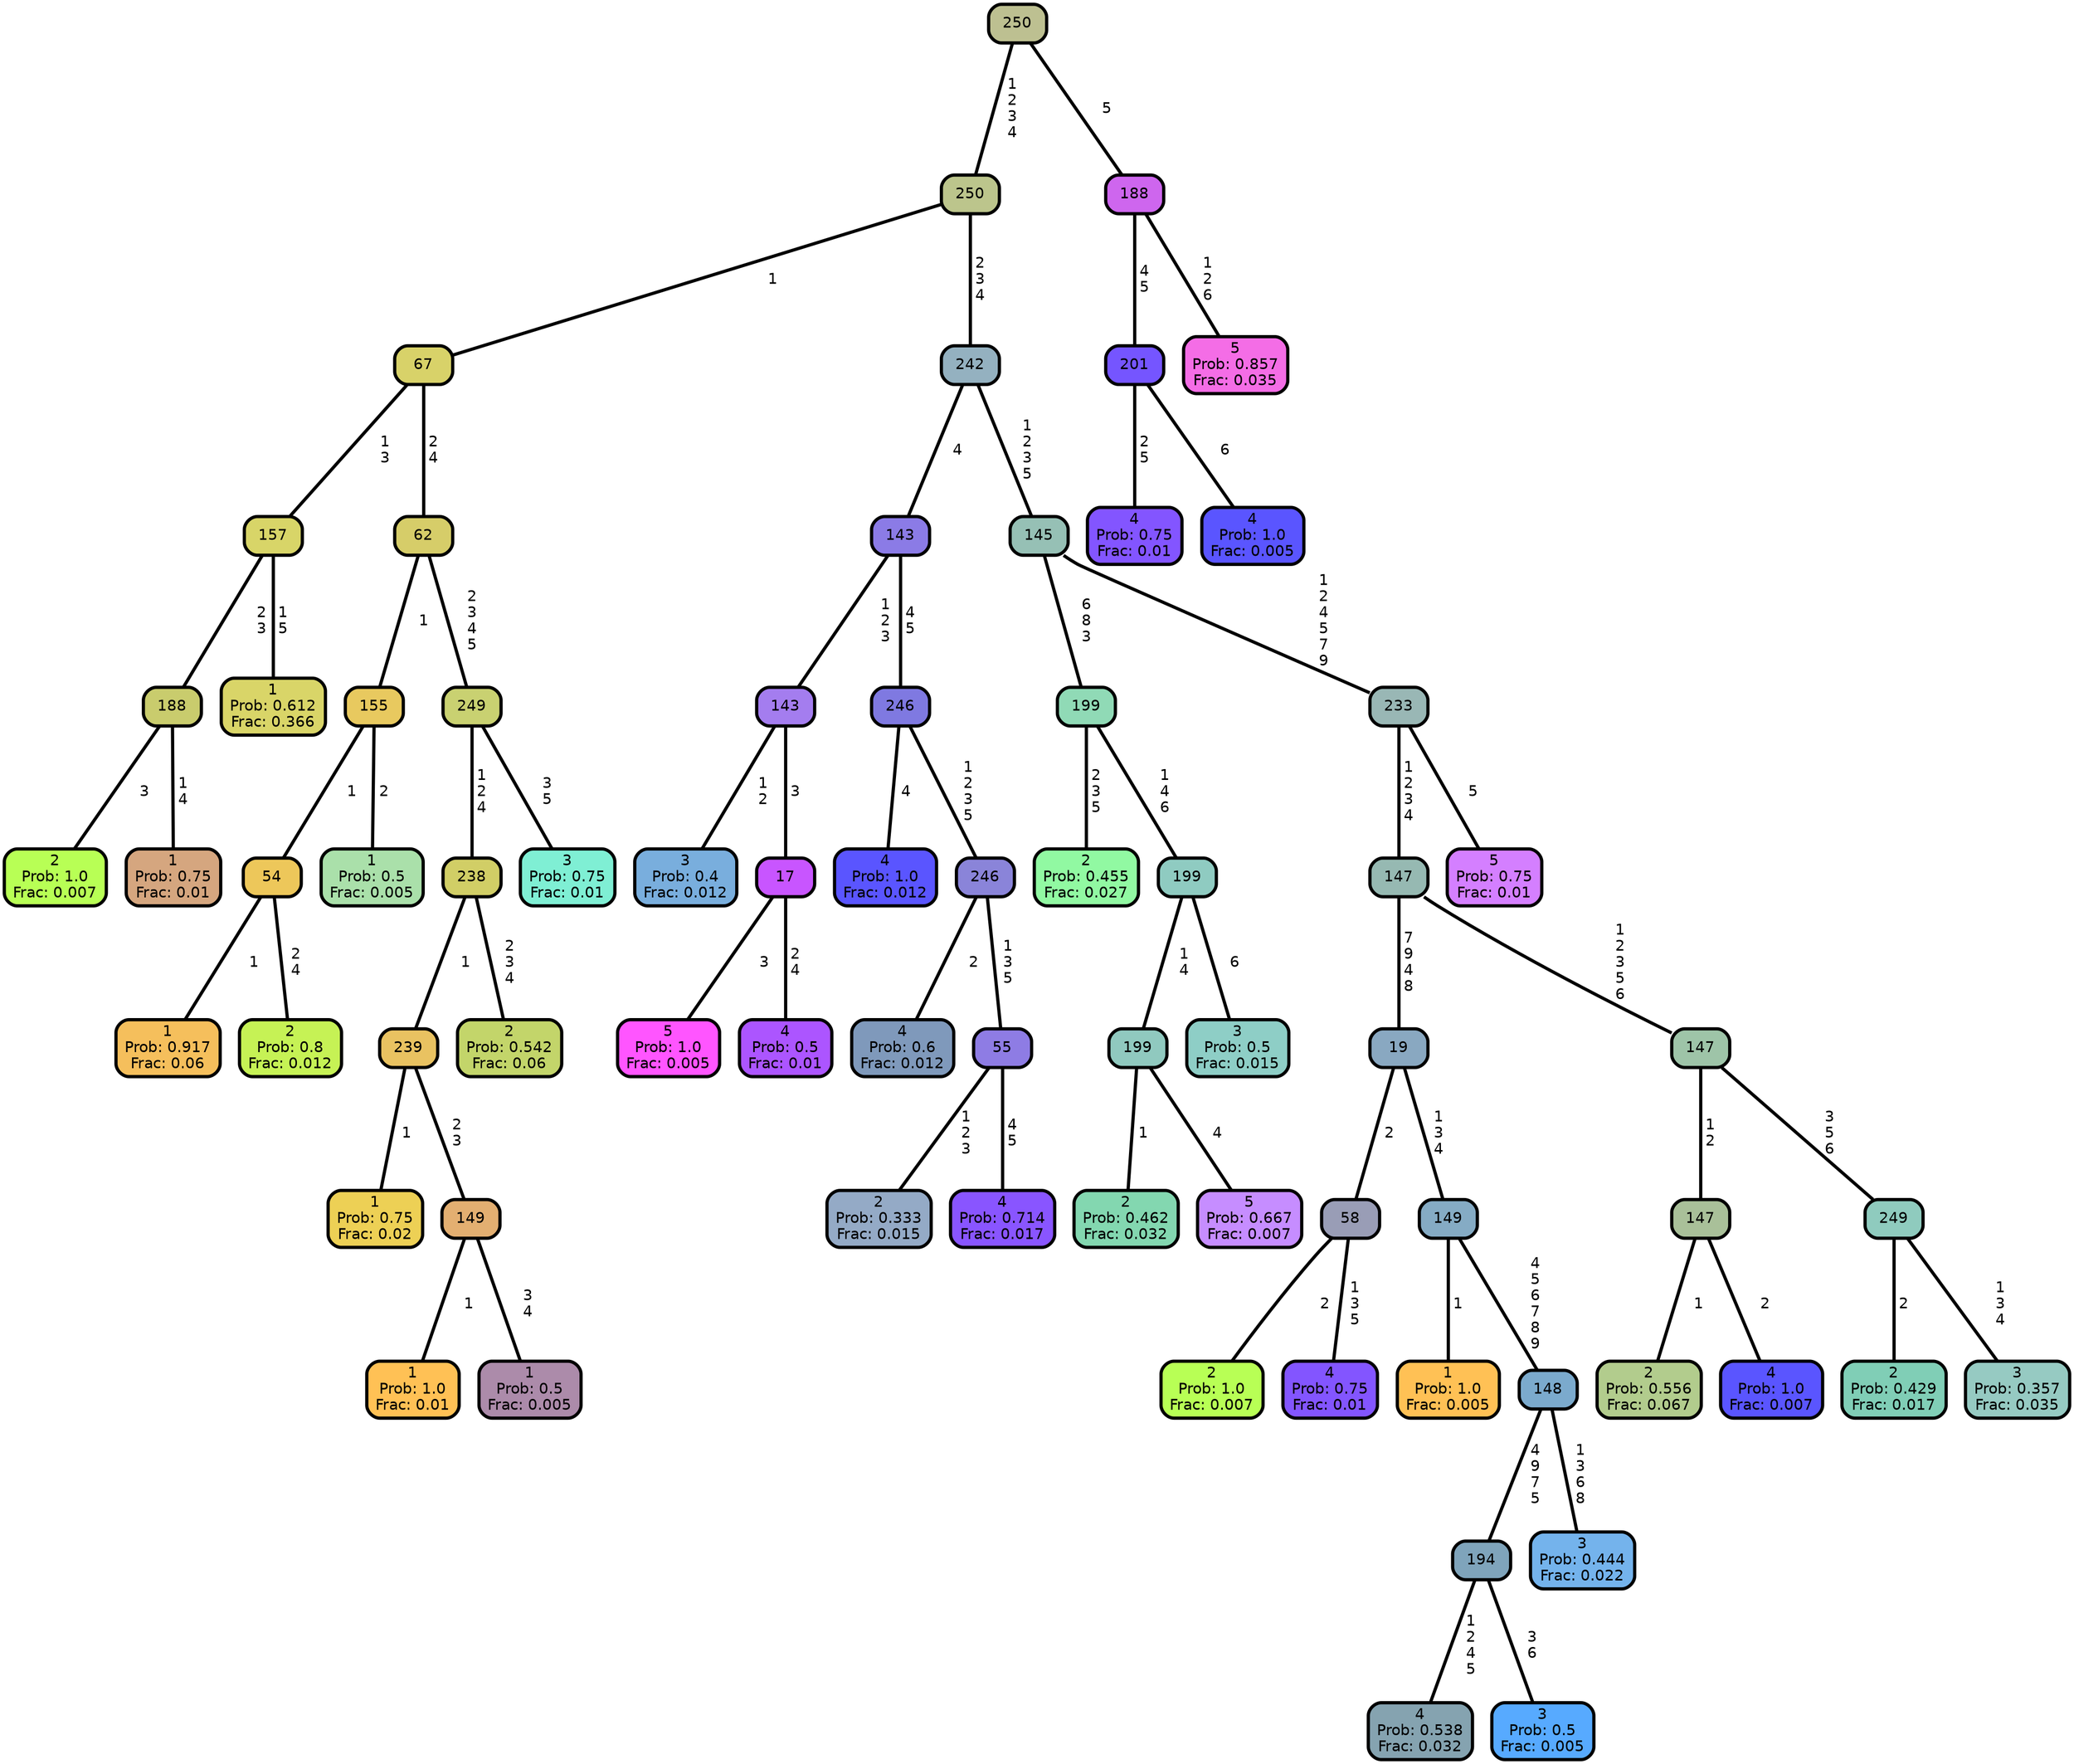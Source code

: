 graph Tree {
node [shape=box, style="filled, rounded",color="black",penwidth="3",fontcolor="black",                 fontname=helvetica] ;
graph [ranksep="0 equally", splines=straight,                 bgcolor=transparent, dpi=200] ;
edge [fontname=helvetica, color=black] ;
0 [label="2
Prob: 1.0
Frac: 0.007", fillcolor="#b8ff55"] ;
1 [label="188", fillcolor="#c9cc6d"] ;
2 [label="1
Prob: 0.75
Frac: 0.01", fillcolor="#d5a67f"] ;
3 [label="157", fillcolor="#d8d568"] ;
4 [label="1
Prob: 0.612
Frac: 0.366", fillcolor="#d9d568"] ;
5 [label="67", fillcolor="#d8d269"] ;
6 [label="1
Prob: 0.917
Frac: 0.06", fillcolor="#f5bf5c"] ;
7 [label="54", fillcolor="#edc75a"] ;
8 [label="2
Prob: 0.8
Frac: 0.012", fillcolor="#c6f255"] ;
9 [label="155", fillcolor="#e8c95f"] ;
10 [label="1
Prob: 0.5
Frac: 0.005", fillcolor="#aae0aa"] ;
11 [label="62", fillcolor="#d6cd69"] ;
12 [label="1
Prob: 0.75
Frac: 0.02", fillcolor="#edd055"] ;
13 [label="239", fillcolor="#e9c261"] ;
14 [label="1
Prob: 1.0
Frac: 0.01", fillcolor="#ffc155"] ;
15 [label="149", fillcolor="#e3af71"] ;
16 [label="1
Prob: 0.5
Frac: 0.005", fillcolor="#ac8baa"] ;
17 [label="238", fillcolor="#d1ce66"] ;
18 [label="2
Prob: 0.542
Frac: 0.06", fillcolor="#c3d56a"] ;
19 [label="249", fillcolor="#c9d171"] ;
20 [label="3
Prob: 0.75
Frac: 0.01", fillcolor="#7fefd4"] ;
21 [label="250", fillcolor="#bcc58c"] ;
22 [label="3
Prob: 0.4
Frac: 0.012", fillcolor="#79aedd"] ;
23 [label="143", fillcolor="#a47def"] ;
24 [label="5
Prob: 1.0
Frac: 0.005", fillcolor="#ff55ff"] ;
25 [label="17", fillcolor="#c855ff"] ;
26 [label="4
Prob: 0.5
Frac: 0.01", fillcolor="#ac55ff"] ;
27 [label="143", fillcolor="#8b7be6"] ;
28 [label="4
Prob: 1.0
Frac: 0.012", fillcolor="#5a55ff"] ;
29 [label="246", fillcolor="#7f79e1"] ;
30 [label="4
Prob: 0.6
Frac: 0.012", fillcolor="#7f99bb"] ;
31 [label="246", fillcolor="#8a84d9"] ;
32 [label="2
Prob: 0.333
Frac: 0.015", fillcolor="#94aac6"] ;
33 [label="55", fillcolor="#8e7ce4"] ;
34 [label="4
Prob: 0.714
Frac: 0.017", fillcolor="#8955ff"] ;
35 [label="242", fillcolor="#94b1c0"] ;
36 [label="2
Prob: 0.455
Frac: 0.027", fillcolor="#91f9a2"] ;
37 [label="199", fillcolor="#90dab6"] ;
38 [label="2
Prob: 0.462
Frac: 0.032", fillcolor="#83d7b0"] ;
39 [label="199", fillcolor="#90c9bf"] ;
40 [label="5
Prob: 0.667
Frac: 0.007", fillcolor="#c68dff"] ;
41 [label="199", fillcolor="#8fcbc1"] ;
42 [label="3
Prob: 0.5
Frac: 0.015", fillcolor="#8ecec6"] ;
43 [label="145", fillcolor="#96c0b5"] ;
44 [label="2
Prob: 1.0
Frac: 0.007", fillcolor="#b8ff55"] ;
45 [label="58", fillcolor="#999db6"] ;
46 [label="4
Prob: 0.75
Frac: 0.01", fillcolor="#8355ff"] ;
47 [label="19", fillcolor="#89a8c1"] ;
48 [label="1
Prob: 1.0
Frac: 0.005", fillcolor="#ffc155"] ;
49 [label="149", fillcolor="#85abc4"] ;
50 [label="4
Prob: 0.538
Frac: 0.032", fillcolor="#85a3b0"] ;
51 [label="194", fillcolor="#7fa4bb"] ;
52 [label="3
Prob: 0.5
Frac: 0.005", fillcolor="#57aaff"] ;
53 [label="148", fillcolor="#7baacd"] ;
54 [label="3
Prob: 0.444
Frac: 0.022", fillcolor="#74b3ec"] ;
55 [label="147", fillcolor="#96b9b2"] ;
56 [label="2
Prob: 0.556
Frac: 0.067", fillcolor="#b2cc8d"] ;
57 [label="147", fillcolor="#a9c099"] ;
58 [label="4
Prob: 1.0
Frac: 0.007", fillcolor="#5a55ff"] ;
59 [label="147", fillcolor="#9ec4a8"] ;
60 [label="2
Prob: 0.429
Frac: 0.017", fillcolor="#80ceb6"] ;
61 [label="249", fillcolor="#8fcbbe"] ;
62 [label="3
Prob: 0.357
Frac: 0.035", fillcolor="#96cac2"] ;
63 [label="233", fillcolor="#99b7b5"] ;
64 [label="5
Prob: 0.75
Frac: 0.01", fillcolor="#d47fff"] ;
65 [label="250", fillcolor="#bdc091"] ;
66 [label="4
Prob: 0.75
Frac: 0.01", fillcolor="#8355ff"] ;
67 [label="201", fillcolor="#7555ff"] ;
68 [label="4
Prob: 1.0
Frac: 0.005", fillcolor="#5a55ff"] ;
69 [label="188", fillcolor="#ce66ee"] ;
70 [label="5
Prob: 0.857
Frac: 0.035", fillcolor="#f46de6"] ;
1 -- 0 [label=" 3",penwidth=3] ;
1 -- 2 [label=" 1\n 4",penwidth=3] ;
3 -- 1 [label=" 2\n 3",penwidth=3] ;
3 -- 4 [label=" 1\n 5",penwidth=3] ;
5 -- 3 [label=" 1\n 3",penwidth=3] ;
5 -- 11 [label=" 2\n 4",penwidth=3] ;
7 -- 6 [label=" 1",penwidth=3] ;
7 -- 8 [label=" 2\n 4",penwidth=3] ;
9 -- 7 [label=" 1",penwidth=3] ;
9 -- 10 [label=" 2",penwidth=3] ;
11 -- 9 [label=" 1",penwidth=3] ;
11 -- 19 [label=" 2\n 3\n 4\n 5",penwidth=3] ;
13 -- 12 [label=" 1",penwidth=3] ;
13 -- 15 [label=" 2\n 3",penwidth=3] ;
15 -- 14 [label=" 1",penwidth=3] ;
15 -- 16 [label=" 3\n 4",penwidth=3] ;
17 -- 13 [label=" 1",penwidth=3] ;
17 -- 18 [label=" 2\n 3\n 4",penwidth=3] ;
19 -- 17 [label=" 1\n 2\n 4",penwidth=3] ;
19 -- 20 [label=" 3\n 5",penwidth=3] ;
21 -- 5 [label=" 1",penwidth=3] ;
21 -- 35 [label=" 2\n 3\n 4",penwidth=3] ;
23 -- 22 [label=" 1\n 2",penwidth=3] ;
23 -- 25 [label=" 3",penwidth=3] ;
25 -- 24 [label=" 3",penwidth=3] ;
25 -- 26 [label=" 2\n 4",penwidth=3] ;
27 -- 23 [label=" 1\n 2\n 3",penwidth=3] ;
27 -- 29 [label=" 4\n 5",penwidth=3] ;
29 -- 28 [label=" 4",penwidth=3] ;
29 -- 31 [label=" 1\n 2\n 3\n 5",penwidth=3] ;
31 -- 30 [label=" 2",penwidth=3] ;
31 -- 33 [label=" 1\n 3\n 5",penwidth=3] ;
33 -- 32 [label=" 1\n 2\n 3",penwidth=3] ;
33 -- 34 [label=" 4\n 5",penwidth=3] ;
35 -- 27 [label=" 4",penwidth=3] ;
35 -- 43 [label=" 1\n 2\n 3\n 5",penwidth=3] ;
37 -- 36 [label=" 2\n 3\n 5",penwidth=3] ;
37 -- 41 [label=" 1\n 4\n 6",penwidth=3] ;
39 -- 38 [label=" 1",penwidth=3] ;
39 -- 40 [label=" 4",penwidth=3] ;
41 -- 39 [label=" 1\n 4",penwidth=3] ;
41 -- 42 [label=" 6",penwidth=3] ;
43 -- 37 [label=" 6\n 8\n 3",penwidth=3] ;
43 -- 63 [label=" 1\n 2\n 4\n 5\n 7\n 9",penwidth=3] ;
45 -- 44 [label=" 2",penwidth=3] ;
45 -- 46 [label=" 1\n 3\n 5",penwidth=3] ;
47 -- 45 [label=" 2",penwidth=3] ;
47 -- 49 [label=" 1\n 3\n 4",penwidth=3] ;
49 -- 48 [label=" 1",penwidth=3] ;
49 -- 53 [label=" 4\n 5\n 6\n 7\n 8\n 9",penwidth=3] ;
51 -- 50 [label=" 1\n 2\n 4\n 5",penwidth=3] ;
51 -- 52 [label=" 3\n 6",penwidth=3] ;
53 -- 51 [label=" 4\n 9\n 7\n 5",penwidth=3] ;
53 -- 54 [label=" 1\n 3\n 6\n 8",penwidth=3] ;
55 -- 47 [label=" 7\n 9\n 4\n 8",penwidth=3] ;
55 -- 59 [label=" 1\n 2\n 3\n 5\n 6",penwidth=3] ;
57 -- 56 [label=" 1",penwidth=3] ;
57 -- 58 [label=" 2",penwidth=3] ;
59 -- 57 [label=" 1\n 2",penwidth=3] ;
59 -- 61 [label=" 3\n 5\n 6",penwidth=3] ;
61 -- 60 [label=" 2",penwidth=3] ;
61 -- 62 [label=" 1\n 3\n 4",penwidth=3] ;
63 -- 55 [label=" 1\n 2\n 3\n 4",penwidth=3] ;
63 -- 64 [label=" 5",penwidth=3] ;
65 -- 21 [label=" 1\n 2\n 3\n 4",penwidth=3] ;
65 -- 69 [label=" 5",penwidth=3] ;
67 -- 66 [label=" 2\n 5",penwidth=3] ;
67 -- 68 [label=" 6",penwidth=3] ;
69 -- 67 [label=" 4\n 5",penwidth=3] ;
69 -- 70 [label=" 1\n 2\n 6",penwidth=3] ;
{rank = same;}}